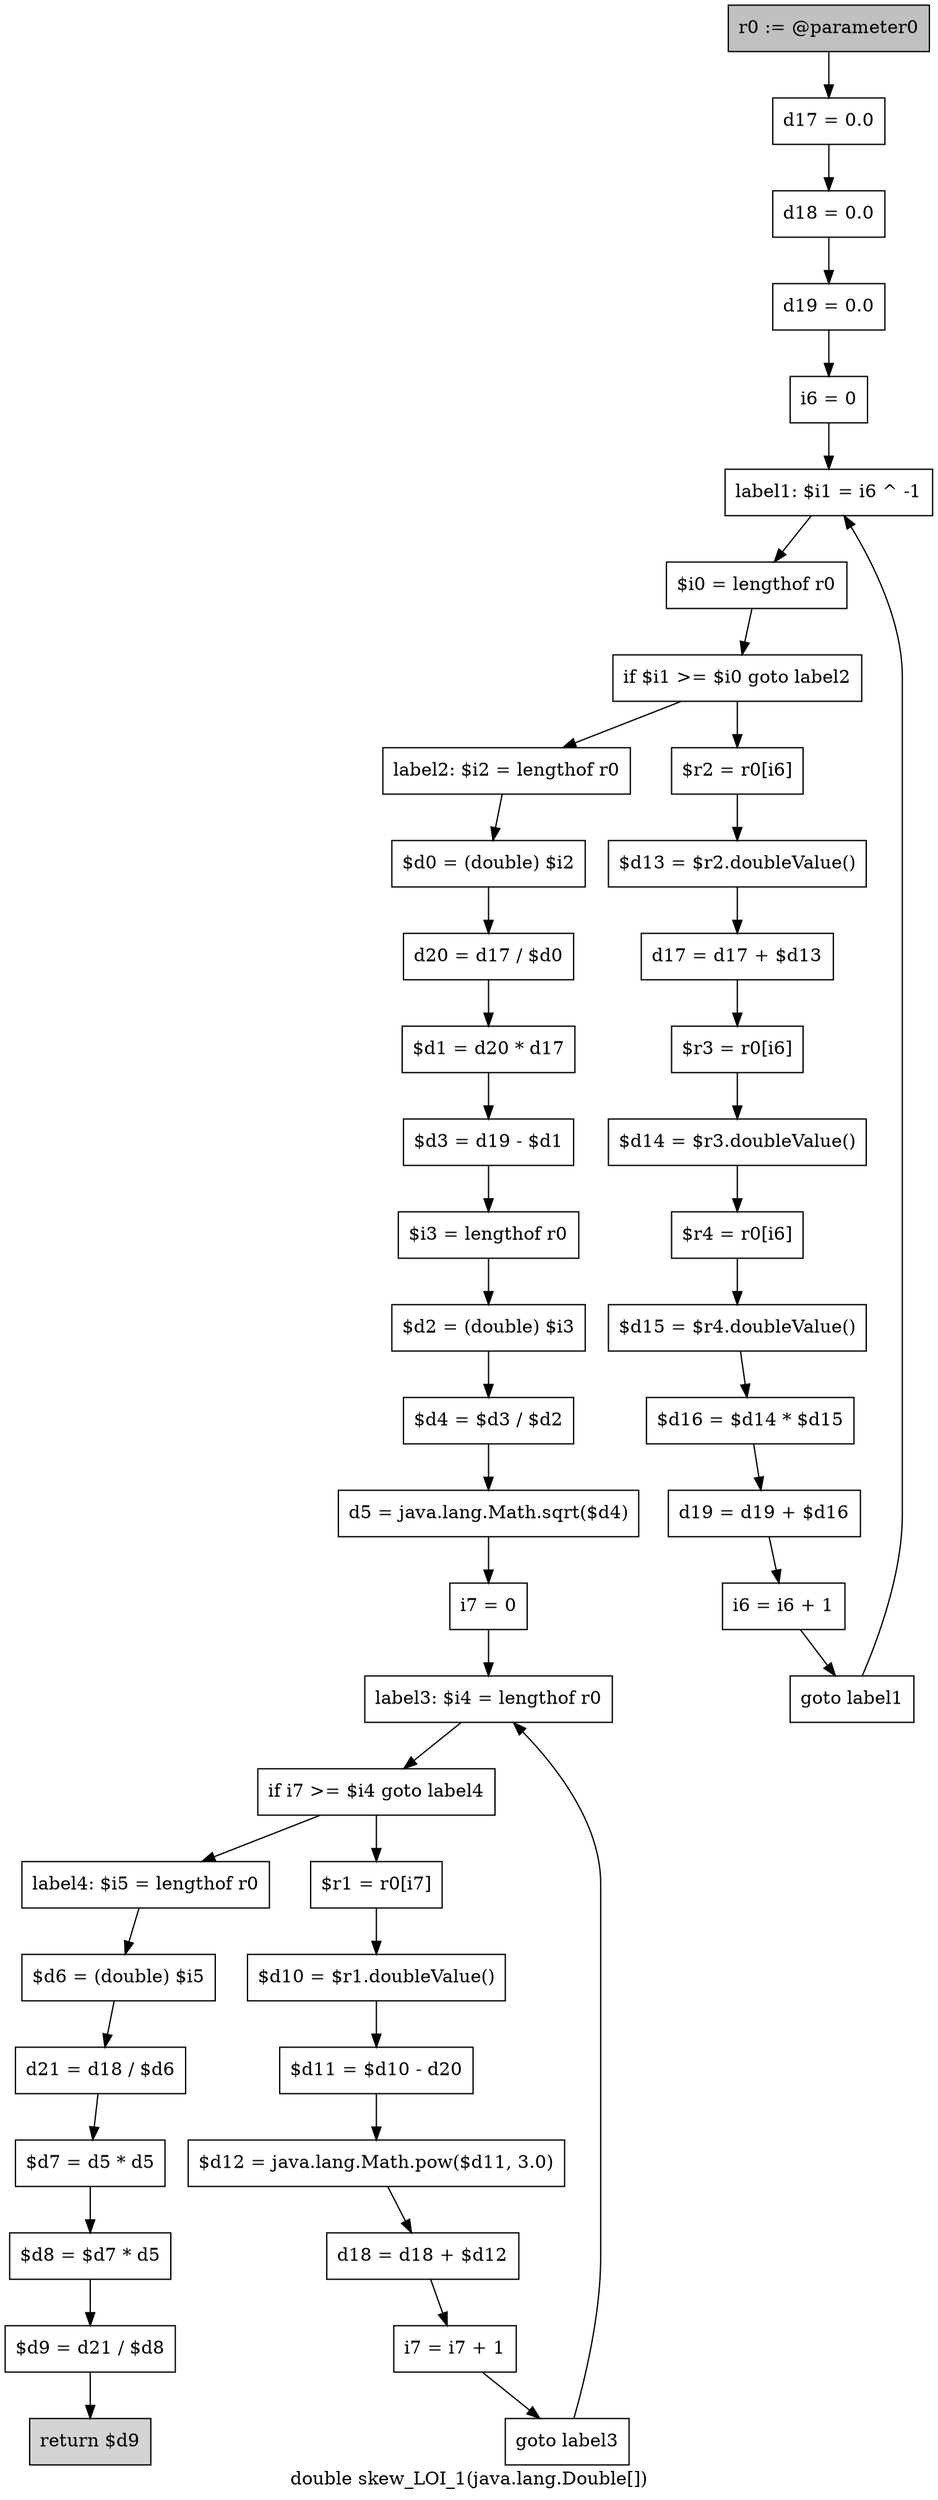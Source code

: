 digraph "double skew_LOI_1(java.lang.Double[])" {
    label="double skew_LOI_1(java.lang.Double[])";
    node [shape=box];
    "0" [style=filled,fillcolor=gray,label="r0 := @parameter0",];
    "1" [label="d17 = 0.0",];
    "0"->"1";
    "2" [label="d18 = 0.0",];
    "1"->"2";
    "3" [label="d19 = 0.0",];
    "2"->"3";
    "4" [label="i6 = 0",];
    "3"->"4";
    "5" [label="label1: $i1 = i6 ^ -1",];
    "4"->"5";
    "6" [label="$i0 = lengthof r0",];
    "5"->"6";
    "7" [label="if $i1 >= $i0 goto label2",];
    "6"->"7";
    "8" [label="$r2 = r0[i6]",];
    "7"->"8";
    "19" [label="label2: $i2 = lengthof r0",];
    "7"->"19";
    "9" [label="$d13 = $r2.doubleValue()",];
    "8"->"9";
    "10" [label="d17 = d17 + $d13",];
    "9"->"10";
    "11" [label="$r3 = r0[i6]",];
    "10"->"11";
    "12" [label="$d14 = $r3.doubleValue()",];
    "11"->"12";
    "13" [label="$r4 = r0[i6]",];
    "12"->"13";
    "14" [label="$d15 = $r4.doubleValue()",];
    "13"->"14";
    "15" [label="$d16 = $d14 * $d15",];
    "14"->"15";
    "16" [label="d19 = d19 + $d16",];
    "15"->"16";
    "17" [label="i6 = i6 + 1",];
    "16"->"17";
    "18" [label="goto label1",];
    "17"->"18";
    "18"->"5";
    "20" [label="$d0 = (double) $i2",];
    "19"->"20";
    "21" [label="d20 = d17 / $d0",];
    "20"->"21";
    "22" [label="$d1 = d20 * d17",];
    "21"->"22";
    "23" [label="$d3 = d19 - $d1",];
    "22"->"23";
    "24" [label="$i3 = lengthof r0",];
    "23"->"24";
    "25" [label="$d2 = (double) $i3",];
    "24"->"25";
    "26" [label="$d4 = $d3 / $d2",];
    "25"->"26";
    "27" [label="d5 = java.lang.Math.sqrt($d4)",];
    "26"->"27";
    "28" [label="i7 = 0",];
    "27"->"28";
    "29" [label="label3: $i4 = lengthof r0",];
    "28"->"29";
    "30" [label="if i7 >= $i4 goto label4",];
    "29"->"30";
    "31" [label="$r1 = r0[i7]",];
    "30"->"31";
    "38" [label="label4: $i5 = lengthof r0",];
    "30"->"38";
    "32" [label="$d10 = $r1.doubleValue()",];
    "31"->"32";
    "33" [label="$d11 = $d10 - d20",];
    "32"->"33";
    "34" [label="$d12 = java.lang.Math.pow($d11, 3.0)",];
    "33"->"34";
    "35" [label="d18 = d18 + $d12",];
    "34"->"35";
    "36" [label="i7 = i7 + 1",];
    "35"->"36";
    "37" [label="goto label3",];
    "36"->"37";
    "37"->"29";
    "39" [label="$d6 = (double) $i5",];
    "38"->"39";
    "40" [label="d21 = d18 / $d6",];
    "39"->"40";
    "41" [label="$d7 = d5 * d5",];
    "40"->"41";
    "42" [label="$d8 = $d7 * d5",];
    "41"->"42";
    "43" [label="$d9 = d21 / $d8",];
    "42"->"43";
    "44" [style=filled,fillcolor=lightgray,label="return $d9",];
    "43"->"44";
}
